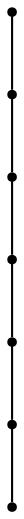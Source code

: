 graph {
  node [shape=point,comment="{\"directed\":false,\"doi\":\"10.1007/978-3-540-77537-9_18\",\"figure\":\"10 (2)\"}"]

  v0 [pos="1681.3127637996229,778.2413188587533"]
  v1 [pos="1397.7685777531112,778.2413188587533"]
  v2 [pos="1130.9034614740415,778.2413188587534"]
  v3 [pos="1347.7313684507858,778.2413188587533"]
  v4 [pos="1314.373228915902,778.2413188587534"]
  v5 [pos="1214.298810311251,778.2413188587533"]
  v6 [pos="1164.2616010089253,778.2413188587533"]

  v6 -- v5 [id="-2",pos="1164.2616010089253,778.2413188587533 1214.298810311251,778.2413188587533 1214.298810311251,778.2413188587533 1214.298810311251,778.2413188587533"]
  v3 -- v1 [id="-3",pos="1347.7313684507858,778.2413188587533 1397.7685777531112,778.2413188587533 1397.7685777531112,778.2413188587533 1397.7685777531112,778.2413188587533"]
  v1 -- v0 [id="-4",pos="1397.7685777531112,778.2413188587533 1681.3127637996229,778.2413188587533 1681.3127637996229,778.2413188587533 1681.3127637996229,778.2413188587533"]
  v5 -- v4 [id="-9",pos="1214.298810311251,778.2413188587533 1314.373228915902,778.2413188587534 1314.373228915902,778.2413188587534 1314.373228915902,778.2413188587534"]
  v2 -- v6 [id="-11",pos="1130.9034614740415,778.2413188587534 1164.2616010089253,778.2413188587533 1164.2616010089253,778.2413188587533 1164.2616010089253,778.2413188587533"]
  v4 -- v3 [id="-12",pos="1314.373228915902,778.2413188587534 1347.7313684507858,778.2413188587533 1347.7313684507858,778.2413188587533 1347.7313684507858,778.2413188587533"]
}
